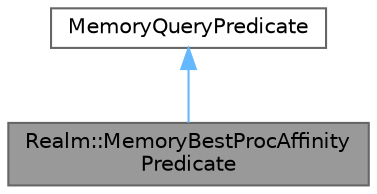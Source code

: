 digraph "Realm::MemoryBestProcAffinityPredicate"
{
 // LATEX_PDF_SIZE
  bgcolor="transparent";
  edge [fontname=Helvetica,fontsize=10,labelfontname=Helvetica,labelfontsize=10];
  node [fontname=Helvetica,fontsize=10,shape=box,height=0.2,width=0.4];
  Node1 [id="Node000001",label="Realm::MemoryBestProcAffinity\lPredicate",height=0.2,width=0.4,color="gray40", fillcolor="grey60", style="filled", fontcolor="black",tooltip=" "];
  Node2 -> Node1 [id="edge1_Node000001_Node000002",dir="back",color="steelblue1",style="solid",tooltip=" "];
  Node2 [id="Node000002",label="MemoryQueryPredicate",height=0.2,width=0.4,color="gray40", fillcolor="white", style="filled",URL="$classRealm_1_1QueryPredicate.html",tooltip=" "];
}
